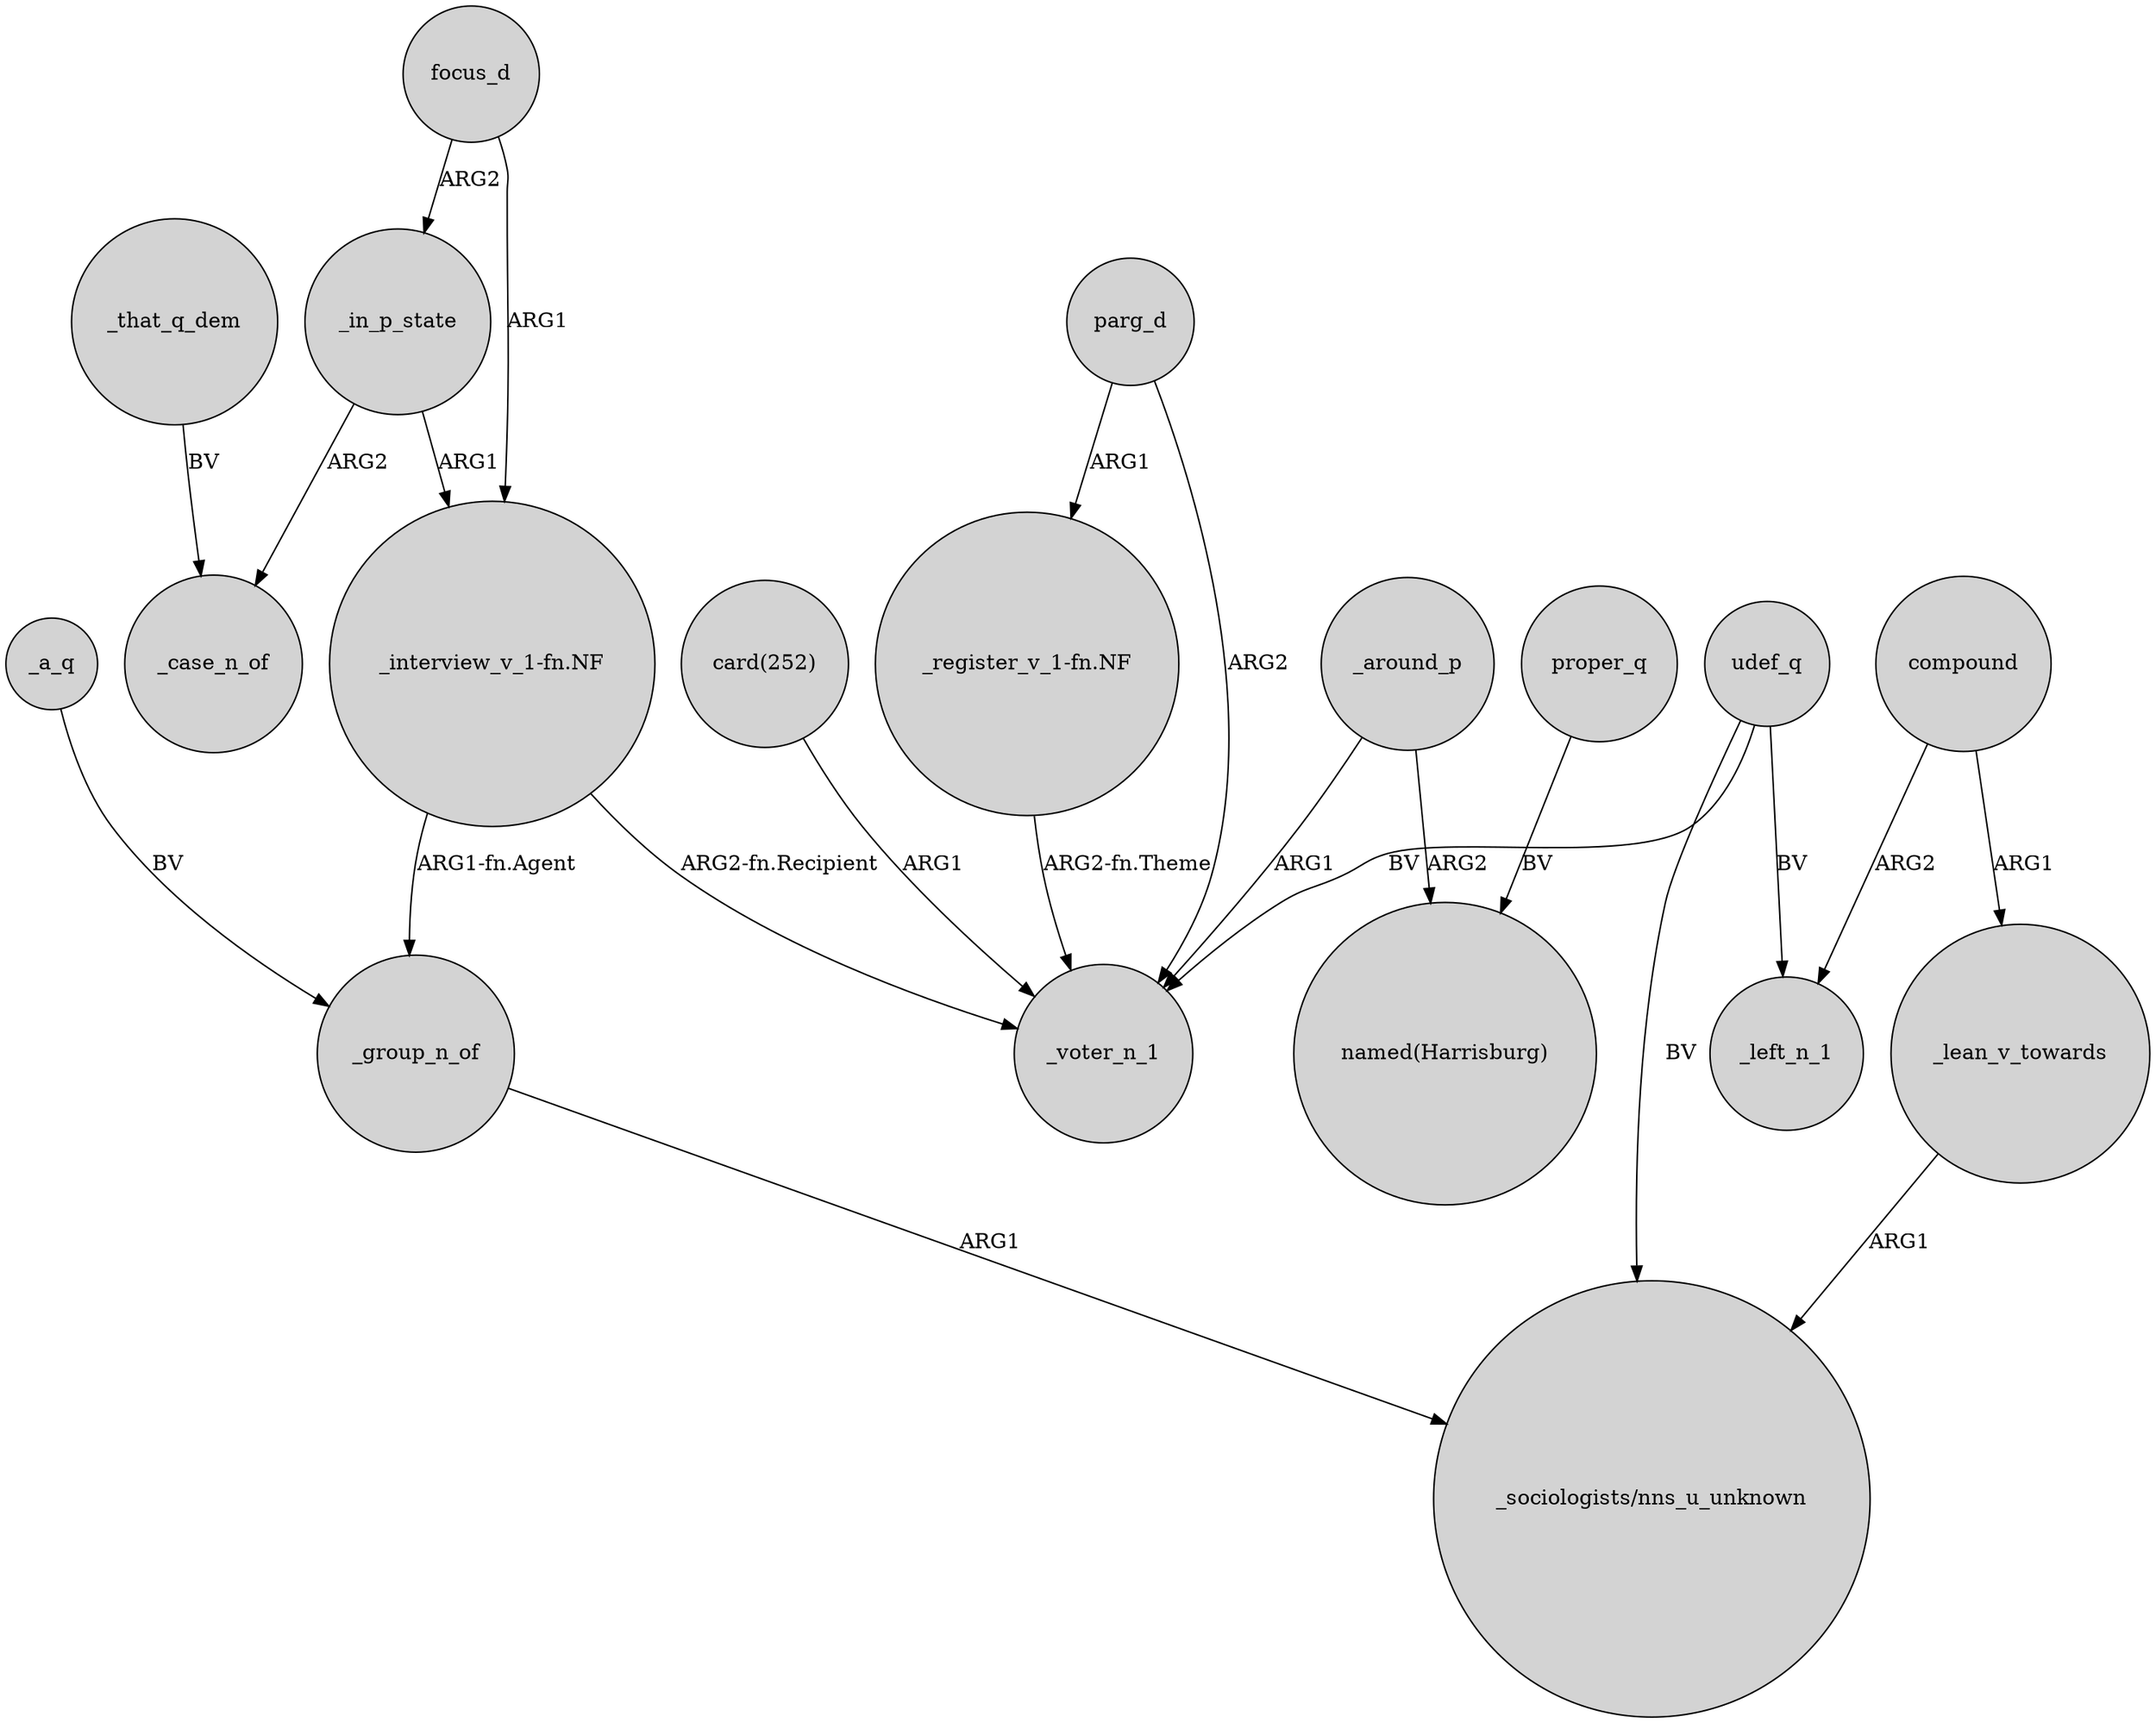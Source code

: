 digraph {
	node [shape=circle style=filled]
	focus_d -> "_interview_v_1-fn.NF" [label=ARG1]
	udef_q -> _left_n_1 [label=BV]
	parg_d -> _voter_n_1 [label=ARG2]
	"_interview_v_1-fn.NF" -> _group_n_of [label="ARG1-fn.Agent"]
	compound -> _lean_v_towards [label=ARG1]
	"_register_v_1-fn.NF" -> _voter_n_1 [label="ARG2-fn.Theme"]
	_in_p_state -> "_interview_v_1-fn.NF" [label=ARG1]
	focus_d -> _in_p_state [label=ARG2]
	parg_d -> "_register_v_1-fn.NF" [label=ARG1]
	compound -> _left_n_1 [label=ARG2]
	"_interview_v_1-fn.NF" -> _voter_n_1 [label="ARG2-fn.Recipient"]
	_in_p_state -> _case_n_of [label=ARG2]
	udef_q -> _voter_n_1 [label=BV]
	_around_p -> _voter_n_1 [label=ARG1]
	_that_q_dem -> _case_n_of [label=BV]
	proper_q -> "named(Harrisburg)" [label=BV]
	_group_n_of -> "_sociologists/nns_u_unknown" [label=ARG1]
	_around_p -> "named(Harrisburg)" [label=ARG2]
	_a_q -> _group_n_of [label=BV]
	"card(252)" -> _voter_n_1 [label=ARG1]
	udef_q -> "_sociologists/nns_u_unknown" [label=BV]
	_lean_v_towards -> "_sociologists/nns_u_unknown" [label=ARG1]
}
